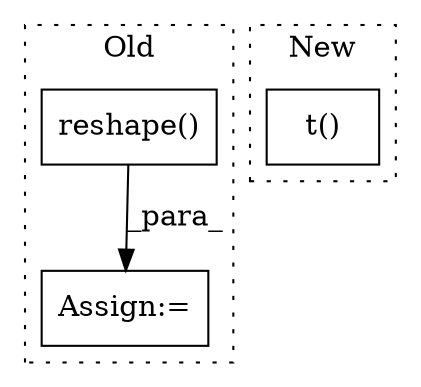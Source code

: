 digraph G {
subgraph cluster0 {
1 [label="reshape()" a="75" s="1485,1510" l="23,1" shape="box"];
3 [label="Assign:=" a="68" s="1552" l="3" shape="box"];
label = "Old";
style="dotted";
}
subgraph cluster1 {
2 [label="t()" a="75" s="985" l="8" shape="box"];
label = "New";
style="dotted";
}
1 -> 3 [label="_para_"];
}